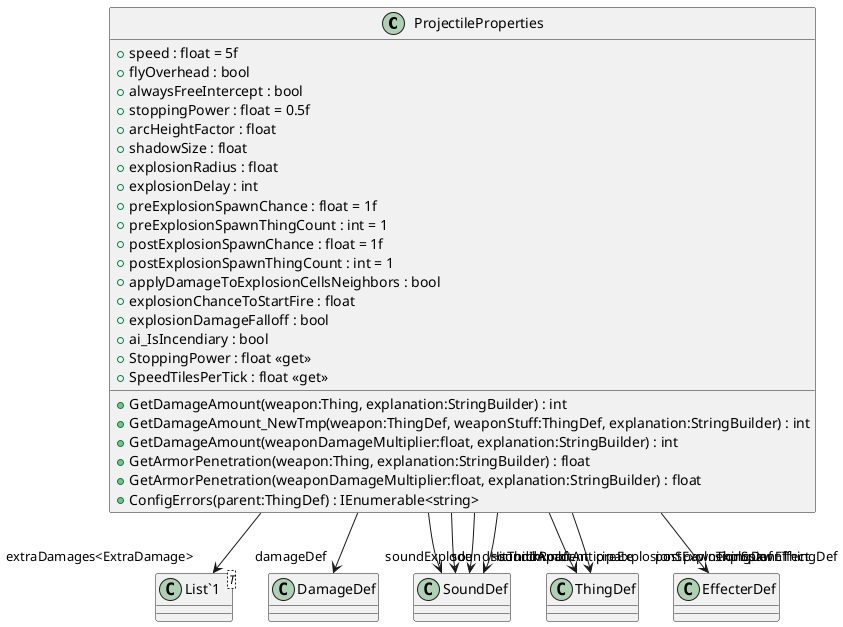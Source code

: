 @startuml
class ProjectileProperties {
    + speed : float = 5f
    + flyOverhead : bool
    + alwaysFreeIntercept : bool
    + stoppingPower : float = 0.5f
    + arcHeightFactor : float
    + shadowSize : float
    + explosionRadius : float
    + explosionDelay : int
    + preExplosionSpawnChance : float = 1f
    + preExplosionSpawnThingCount : int = 1
    + postExplosionSpawnChance : float = 1f
    + postExplosionSpawnThingCount : int = 1
    + applyDamageToExplosionCellsNeighbors : bool
    + explosionChanceToStartFire : float
    + explosionDamageFalloff : bool
    + ai_IsIncendiary : bool
    + StoppingPower : float <<get>>
    + SpeedTilesPerTick : float <<get>>
    + GetDamageAmount(weapon:Thing, explanation:StringBuilder) : int
    + GetDamageAmount_NewTmp(weapon:ThingDef, weaponStuff:ThingDef, explanation:StringBuilder) : int
    + GetDamageAmount(weaponDamageMultiplier:float, explanation:StringBuilder) : int
    + GetArmorPenetration(weapon:Thing, explanation:StringBuilder) : float
    + GetArmorPenetration(weaponDamageMultiplier:float, explanation:StringBuilder) : float
    + ConfigErrors(parent:ThingDef) : IEnumerable<string>
}
class "List`1"<T> {
}
ProjectileProperties --> "damageDef" DamageDef
ProjectileProperties --> "extraDamages<ExtraDamage>" "List`1"
ProjectileProperties --> "soundHitThickRoof" SoundDef
ProjectileProperties --> "soundExplode" SoundDef
ProjectileProperties --> "soundImpactAnticipate" SoundDef
ProjectileProperties --> "soundAmbient" SoundDef
ProjectileProperties --> "preExplosionSpawnThingDef" ThingDef
ProjectileProperties --> "postExplosionSpawnThingDef" ThingDef
ProjectileProperties --> "explosionEffect" EffecterDef
@enduml
